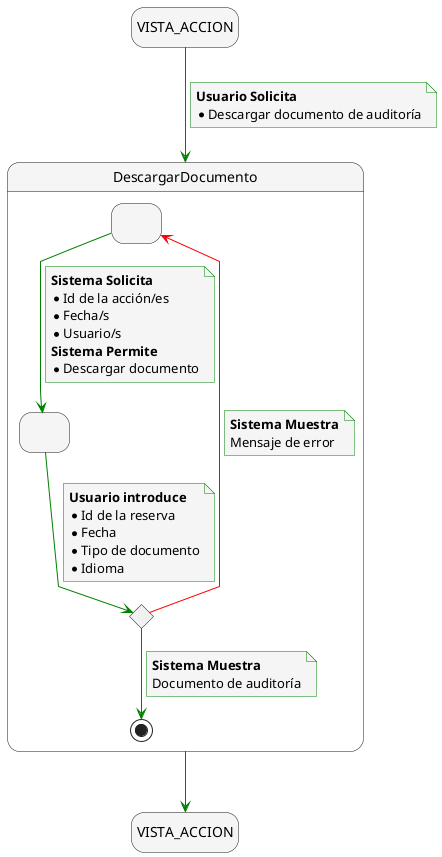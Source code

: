 @startuml descargar_documento_auditoria
skinparam {
    NoteBackgroundColor #whiteSmoke
    ArrowColor #green
    NoteBorderColor #green
    linetype polyline
}

skinparam state {
  BackgroundColor #whiteSmoke
}

hide empty description

state startState as "VISTA_ACCION"
state endState as "VISTA_ACCION"

startState --> DescargarDocumento
note on link
    <b>Usuario Solicita</b>
    * Descargar documento de auditoría
end note

DescargarDocumento --> endState

state DescargarDocumento {
    state solicitudFiltros as " "
    state envioFiltros as " "
    state revisionFiltrosEnviados <<choice>>

    solicitudFiltros --> envioFiltros
    note on link
        <b>Sistema Solicita</b>
        * Id de la acción/es
        * Fecha/s
        * Usuario/s
        <b>Sistema Permite</b>
        * Descargar documento
    end note

    envioFiltros --> revisionFiltrosEnviados
    note on link
        <b>Usuario introduce</b>
        * Id de la reserva
        * Fecha
        * Tipo de documento
        * Idioma
    end note

    revisionFiltrosEnviados -[#red]-> solicitudFiltros
    note on link
        <b>Sistema Muestra</b>
        Mensaje de error
    end note

    revisionFiltrosEnviados --> [*]
    note on link
        <b>Sistema Muestra</b>
        Documento de auditoría
    end note
}

@enduml